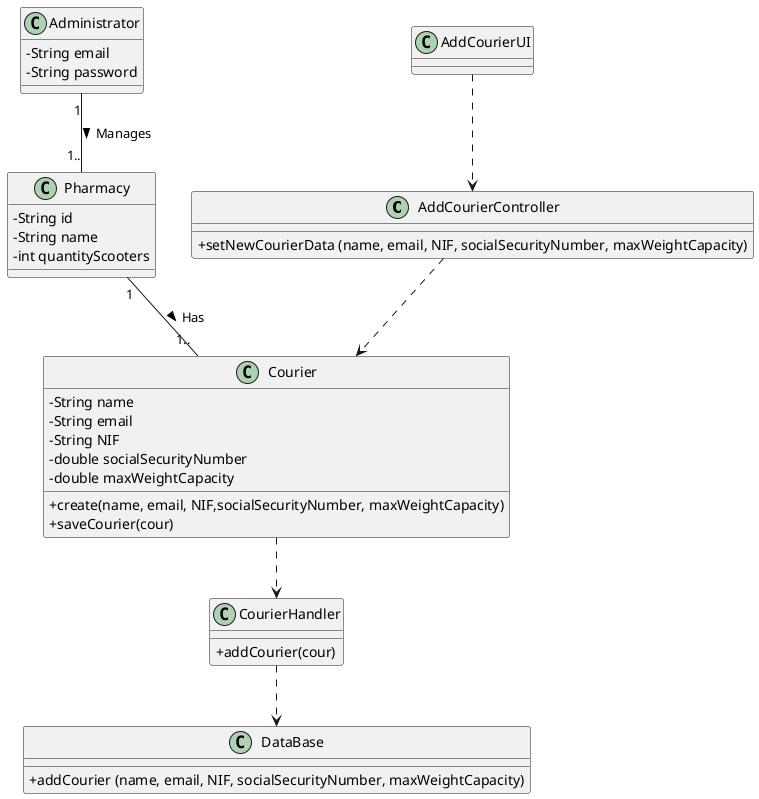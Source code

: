 @startuml
skinparam classAttributeIconSize 0




class AddCourierController {
  +setNewCourierData (name, email, NIF, socialSecurityNumber, maxWeightCapacity)
}

class AddCourierUI {
}

class CourierHandler{
    +addCourier(cour)
}

class DataBase{
    +addCourier (name, email, NIF, socialSecurityNumber, maxWeightCapacity)
}

class Courier {
  -String name
  -String email
  -String NIF
  -double socialSecurityNumber
  -double maxWeightCapacity
  
  +create(name, email, NIF,socialSecurityNumber, maxWeightCapacity)
  +saveCourier(cour)
}

class Administrator{
  -String email
  -String password 
}

class Pharmacy {
  -String id
  -String name
  -int quantityScooters
  }


AddCourierUI ..> AddCourierController
AddCourierController ..> Courier
Courier ..> CourierHandler
CourierHandler ..> DataBase

Pharmacy "1" -- "1.." Courier: Has >
Administrator "1" -- "1.." Pharmacy: Manages >



@enduml